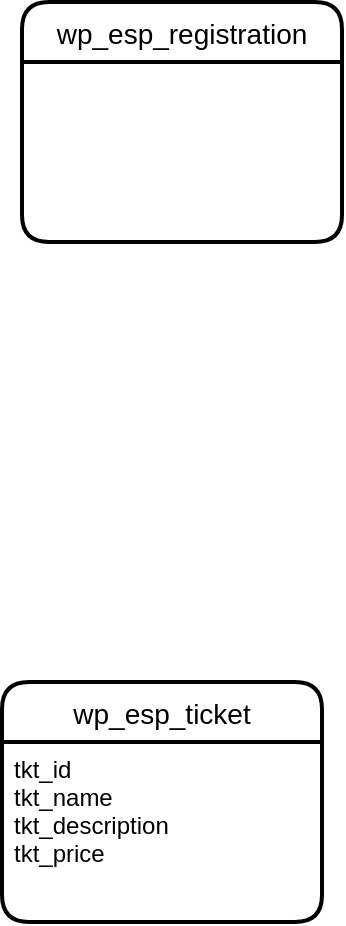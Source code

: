 <mxfile version="14.6.13" type="github"><diagram id="QmeCzwqf-cW3lA_cRXww" name="Page-1"><mxGraphModel dx="942" dy="2281" grid="1" gridSize="10" guides="1" tooltips="1" connect="1" arrows="1" fold="1" page="1" pageScale="1" pageWidth="850" pageHeight="1100" math="0" shadow="0"><root><mxCell id="0"/><mxCell id="1" parent="0"/><mxCell id="23zCmRrRgWBl9aHToti3-1" value="wp_esp_registration" style="swimlane;childLayout=stackLayout;horizontal=1;startSize=30;horizontalStack=0;rounded=1;fontSize=14;fontStyle=0;strokeWidth=2;resizeParent=0;resizeLast=1;shadow=0;dashed=0;align=center;" vertex="1" parent="1"><mxGeometry x="150" y="320" width="160" height="120" as="geometry"/></mxCell><mxCell id="23zCmRrRgWBl9aHToti3-4" value="wp_esp_ticket" style="swimlane;childLayout=stackLayout;horizontal=1;startSize=30;horizontalStack=0;rounded=1;fontSize=14;fontStyle=0;strokeWidth=2;resizeParent=0;resizeLast=1;shadow=0;dashed=0;align=center;" vertex="1" parent="1"><mxGeometry x="140" y="660" width="160" height="120" as="geometry"/></mxCell><mxCell id="23zCmRrRgWBl9aHToti3-5" value="tkt_id&#10;tkt_name&#10;tkt_description&#10;tkt_price" style="align=left;strokeColor=none;fillColor=none;spacingLeft=4;fontSize=12;verticalAlign=top;resizable=0;rotatable=0;part=1;" vertex="1" parent="23zCmRrRgWBl9aHToti3-4"><mxGeometry y="30" width="160" height="90" as="geometry"/></mxCell></root></mxGraphModel></diagram></mxfile>